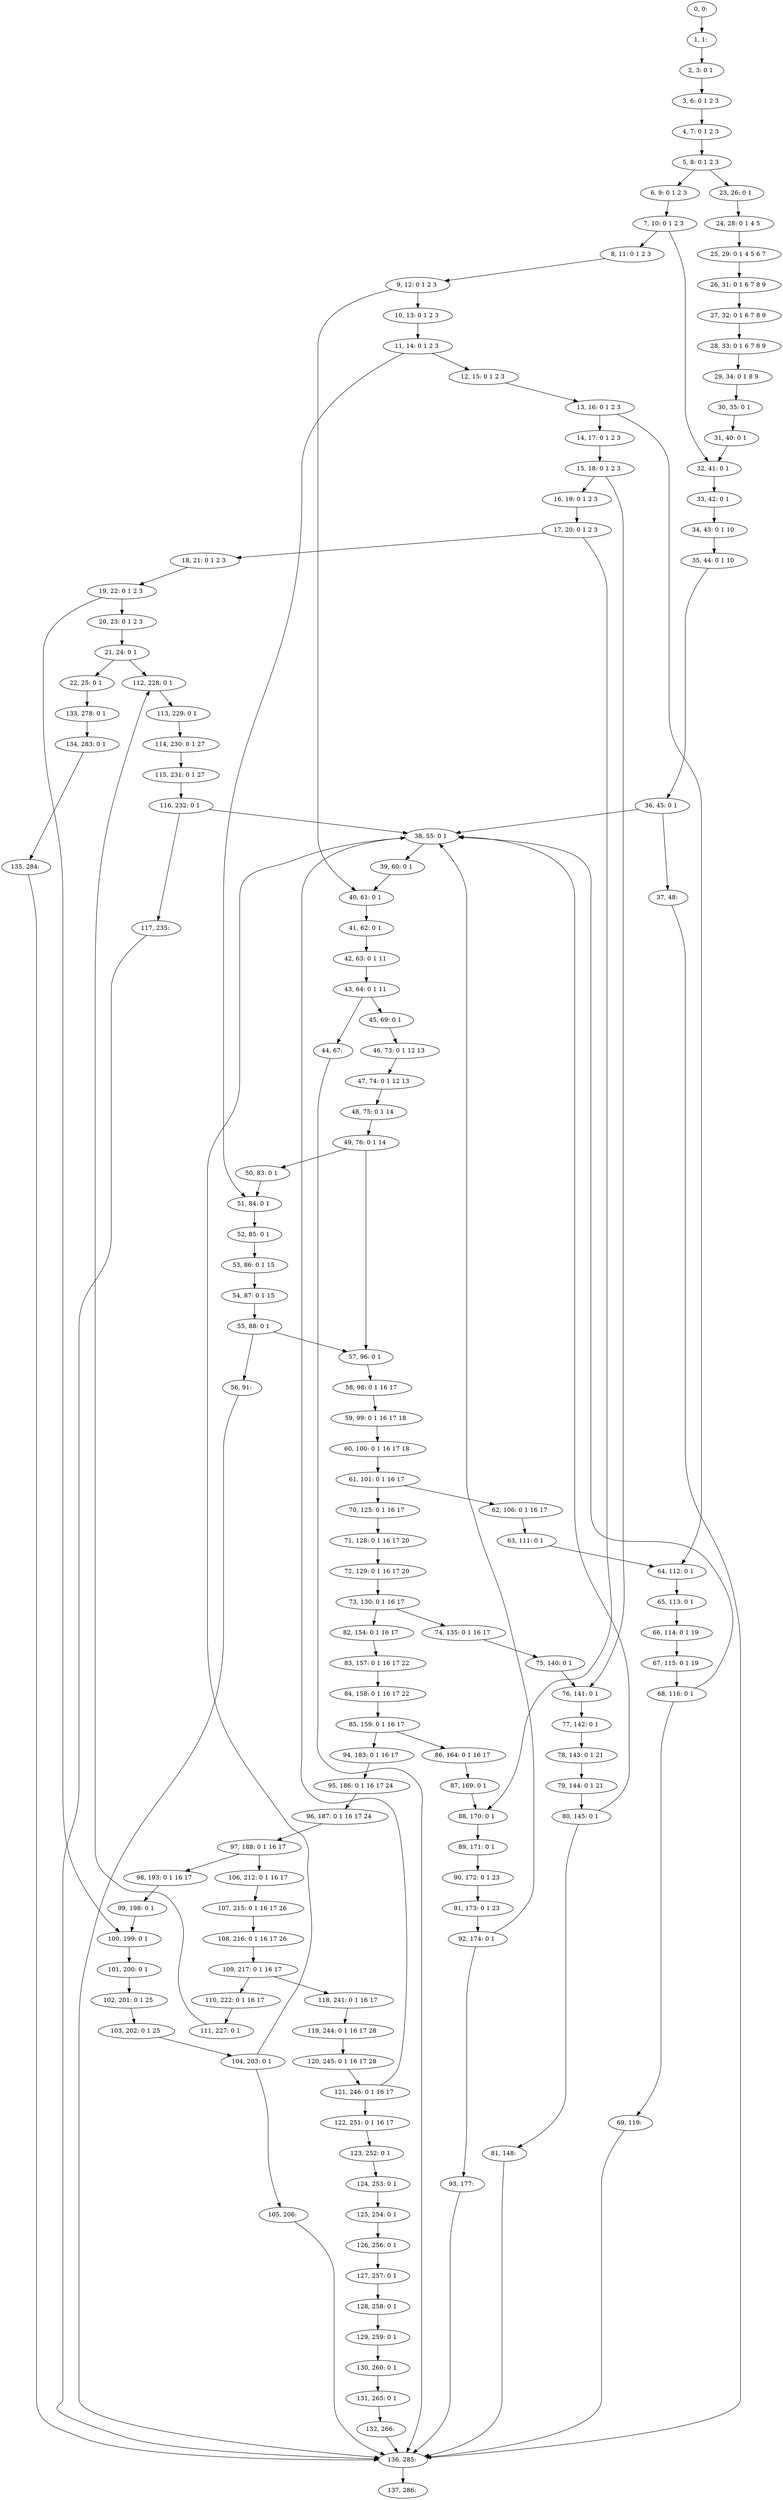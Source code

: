 digraph G {
0[label="0, 0: "];
1[label="1, 1: "];
2[label="2, 3: 0 1 "];
3[label="3, 6: 0 1 2 3 "];
4[label="4, 7: 0 1 2 3 "];
5[label="5, 8: 0 1 2 3 "];
6[label="6, 9: 0 1 2 3 "];
7[label="7, 10: 0 1 2 3 "];
8[label="8, 11: 0 1 2 3 "];
9[label="9, 12: 0 1 2 3 "];
10[label="10, 13: 0 1 2 3 "];
11[label="11, 14: 0 1 2 3 "];
12[label="12, 15: 0 1 2 3 "];
13[label="13, 16: 0 1 2 3 "];
14[label="14, 17: 0 1 2 3 "];
15[label="15, 18: 0 1 2 3 "];
16[label="16, 19: 0 1 2 3 "];
17[label="17, 20: 0 1 2 3 "];
18[label="18, 21: 0 1 2 3 "];
19[label="19, 22: 0 1 2 3 "];
20[label="20, 23: 0 1 2 3 "];
21[label="21, 24: 0 1 "];
22[label="22, 25: 0 1 "];
23[label="23, 26: 0 1 "];
24[label="24, 28: 0 1 4 5 "];
25[label="25, 29: 0 1 4 5 6 7 "];
26[label="26, 31: 0 1 6 7 8 9 "];
27[label="27, 32: 0 1 6 7 8 9 "];
28[label="28, 33: 0 1 6 7 8 9 "];
29[label="29, 34: 0 1 8 9 "];
30[label="30, 35: 0 1 "];
31[label="31, 40: 0 1 "];
32[label="32, 41: 0 1 "];
33[label="33, 42: 0 1 "];
34[label="34, 43: 0 1 10 "];
35[label="35, 44: 0 1 10 "];
36[label="36, 45: 0 1 "];
37[label="37, 48: "];
38[label="38, 55: 0 1 "];
39[label="39, 60: 0 1 "];
40[label="40, 61: 0 1 "];
41[label="41, 62: 0 1 "];
42[label="42, 63: 0 1 11 "];
43[label="43, 64: 0 1 11 "];
44[label="44, 67: "];
45[label="45, 69: 0 1 "];
46[label="46, 73: 0 1 12 13 "];
47[label="47, 74: 0 1 12 13 "];
48[label="48, 75: 0 1 14 "];
49[label="49, 76: 0 1 14 "];
50[label="50, 83: 0 1 "];
51[label="51, 84: 0 1 "];
52[label="52, 85: 0 1 "];
53[label="53, 86: 0 1 15 "];
54[label="54, 87: 0 1 15 "];
55[label="55, 88: 0 1 "];
56[label="56, 91: "];
57[label="57, 96: 0 1 "];
58[label="58, 98: 0 1 16 17 "];
59[label="59, 99: 0 1 16 17 18 "];
60[label="60, 100: 0 1 16 17 18 "];
61[label="61, 101: 0 1 16 17 "];
62[label="62, 106: 0 1 16 17 "];
63[label="63, 111: 0 1 "];
64[label="64, 112: 0 1 "];
65[label="65, 113: 0 1 "];
66[label="66, 114: 0 1 19 "];
67[label="67, 115: 0 1 19 "];
68[label="68, 116: 0 1 "];
69[label="69, 119: "];
70[label="70, 125: 0 1 16 17 "];
71[label="71, 128: 0 1 16 17 20 "];
72[label="72, 129: 0 1 16 17 20 "];
73[label="73, 130: 0 1 16 17 "];
74[label="74, 135: 0 1 16 17 "];
75[label="75, 140: 0 1 "];
76[label="76, 141: 0 1 "];
77[label="77, 142: 0 1 "];
78[label="78, 143: 0 1 21 "];
79[label="79, 144: 0 1 21 "];
80[label="80, 145: 0 1 "];
81[label="81, 148: "];
82[label="82, 154: 0 1 16 17 "];
83[label="83, 157: 0 1 16 17 22 "];
84[label="84, 158: 0 1 16 17 22 "];
85[label="85, 159: 0 1 16 17 "];
86[label="86, 164: 0 1 16 17 "];
87[label="87, 169: 0 1 "];
88[label="88, 170: 0 1 "];
89[label="89, 171: 0 1 "];
90[label="90, 172: 0 1 23 "];
91[label="91, 173: 0 1 23 "];
92[label="92, 174: 0 1 "];
93[label="93, 177: "];
94[label="94, 183: 0 1 16 17 "];
95[label="95, 186: 0 1 16 17 24 "];
96[label="96, 187: 0 1 16 17 24 "];
97[label="97, 188: 0 1 16 17 "];
98[label="98, 193: 0 1 16 17 "];
99[label="99, 198: 0 1 "];
100[label="100, 199: 0 1 "];
101[label="101, 200: 0 1 "];
102[label="102, 201: 0 1 25 "];
103[label="103, 202: 0 1 25 "];
104[label="104, 203: 0 1 "];
105[label="105, 206: "];
106[label="106, 212: 0 1 16 17 "];
107[label="107, 215: 0 1 16 17 26 "];
108[label="108, 216: 0 1 16 17 26 "];
109[label="109, 217: 0 1 16 17 "];
110[label="110, 222: 0 1 16 17 "];
111[label="111, 227: 0 1 "];
112[label="112, 228: 0 1 "];
113[label="113, 229: 0 1 "];
114[label="114, 230: 0 1 27 "];
115[label="115, 231: 0 1 27 "];
116[label="116, 232: 0 1 "];
117[label="117, 235: "];
118[label="118, 241: 0 1 16 17 "];
119[label="119, 244: 0 1 16 17 28 "];
120[label="120, 245: 0 1 16 17 28 "];
121[label="121, 246: 0 1 16 17 "];
122[label="122, 251: 0 1 16 17 "];
123[label="123, 252: 0 1 "];
124[label="124, 253: 0 1 "];
125[label="125, 254: 0 1 "];
126[label="126, 256: 0 1 "];
127[label="127, 257: 0 1 "];
128[label="128, 258: 0 1 "];
129[label="129, 259: 0 1 "];
130[label="130, 260: 0 1 "];
131[label="131, 265: 0 1 "];
132[label="132, 266: "];
133[label="133, 278: 0 1 "];
134[label="134, 283: 0 1 "];
135[label="135, 284: "];
136[label="136, 285: "];
137[label="137, 286: "];
0->1 ;
1->2 ;
2->3 ;
3->4 ;
4->5 ;
5->6 ;
5->23 ;
6->7 ;
7->8 ;
7->32 ;
8->9 ;
9->10 ;
9->40 ;
10->11 ;
11->12 ;
11->51 ;
12->13 ;
13->14 ;
13->64 ;
14->15 ;
15->16 ;
15->76 ;
16->17 ;
17->18 ;
17->88 ;
18->19 ;
19->20 ;
19->100 ;
20->21 ;
21->22 ;
21->112 ;
22->133 ;
23->24 ;
24->25 ;
25->26 ;
26->27 ;
27->28 ;
28->29 ;
29->30 ;
30->31 ;
31->32 ;
32->33 ;
33->34 ;
34->35 ;
35->36 ;
36->37 ;
36->38 ;
37->136 ;
38->39 ;
39->40 ;
40->41 ;
41->42 ;
42->43 ;
43->44 ;
43->45 ;
44->136 ;
45->46 ;
46->47 ;
47->48 ;
48->49 ;
49->50 ;
49->57 ;
50->51 ;
51->52 ;
52->53 ;
53->54 ;
54->55 ;
55->56 ;
55->57 ;
56->136 ;
57->58 ;
58->59 ;
59->60 ;
60->61 ;
61->62 ;
61->70 ;
62->63 ;
63->64 ;
64->65 ;
65->66 ;
66->67 ;
67->68 ;
68->69 ;
68->38 ;
69->136 ;
70->71 ;
71->72 ;
72->73 ;
73->74 ;
73->82 ;
74->75 ;
75->76 ;
76->77 ;
77->78 ;
78->79 ;
79->80 ;
80->81 ;
80->38 ;
81->136 ;
82->83 ;
83->84 ;
84->85 ;
85->86 ;
85->94 ;
86->87 ;
87->88 ;
88->89 ;
89->90 ;
90->91 ;
91->92 ;
92->93 ;
92->38 ;
93->136 ;
94->95 ;
95->96 ;
96->97 ;
97->98 ;
97->106 ;
98->99 ;
99->100 ;
100->101 ;
101->102 ;
102->103 ;
103->104 ;
104->105 ;
104->38 ;
105->136 ;
106->107 ;
107->108 ;
108->109 ;
109->110 ;
109->118 ;
110->111 ;
111->112 ;
112->113 ;
113->114 ;
114->115 ;
115->116 ;
116->117 ;
116->38 ;
117->136 ;
118->119 ;
119->120 ;
120->121 ;
121->122 ;
121->38 ;
122->123 ;
123->124 ;
124->125 ;
125->126 ;
126->127 ;
127->128 ;
128->129 ;
129->130 ;
130->131 ;
131->132 ;
132->136 ;
133->134 ;
134->135 ;
135->136 ;
136->137 ;
}
